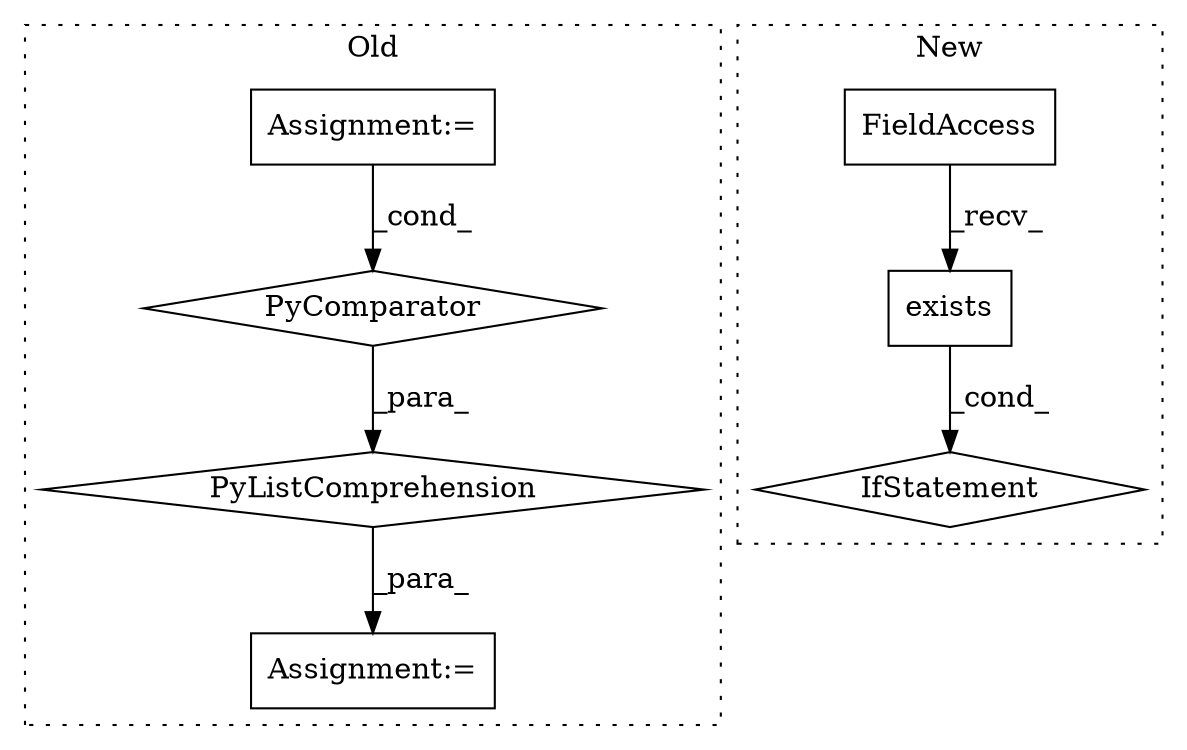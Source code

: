 digraph G {
subgraph cluster0 {
1 [label="PyComparator" a="113" s="5214" l="55" shape="diamond"];
3 [label="Assignment:=" a="7" s="5214" l="55" shape="box"];
6 [label="PyListComprehension" a="109" s="5123" l="154" shape="diamond"];
7 [label="Assignment:=" a="7" s="5063" l="1" shape="box"];
label = "Old";
style="dotted";
}
subgraph cluster1 {
2 [label="exists" a="32" s="5689,5706" l="7,1" shape="box"];
4 [label="FieldAccess" a="22" s="5681" l="7" shape="box"];
5 [label="IfStatement" a="25" s="5676,5707" l="4,2" shape="diamond"];
label = "New";
style="dotted";
}
1 -> 6 [label="_para_"];
2 -> 5 [label="_cond_"];
3 -> 1 [label="_cond_"];
4 -> 2 [label="_recv_"];
6 -> 7 [label="_para_"];
}